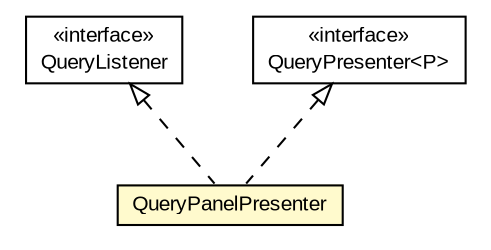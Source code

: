 #!/usr/local/bin/dot
#
# Class diagram 
# Generated by UMLGraph version 5.3 (http://www.umlgraph.org/)
#

digraph G {
	edge [fontname="arial",fontsize=10,labelfontname="arial",labelfontsize=10];
	node [fontname="arial",fontsize=10,shape=plaintext];
	nodesep=0.25;
	ranksep=0.5;
	// context.arch.intelligibility.query.QueryListener
	c146919 [label=<<table title="context.arch.intelligibility.query.QueryListener" border="0" cellborder="1" cellspacing="0" cellpadding="2" port="p" href="../query/QueryListener.html">
		<tr><td><table border="0" cellspacing="0" cellpadding="1">
<tr><td align="center" balign="center"> &#171;interface&#187; </td></tr>
<tr><td align="center" balign="center"> QueryListener </td></tr>
		</table></td></tr>
		</table>>, fontname="arial", fontcolor="black", fontsize=10.0];
	// context.arch.intelligibility.presenters.QueryPresenter<P>
	c147201 [label=<<table title="context.arch.intelligibility.presenters.QueryPresenter" border="0" cellborder="1" cellspacing="0" cellpadding="2" port="p" href="./QueryPresenter.html">
		<tr><td><table border="0" cellspacing="0" cellpadding="1">
<tr><td align="center" balign="center"> &#171;interface&#187; </td></tr>
<tr><td align="center" balign="center"> QueryPresenter&lt;P&gt; </td></tr>
		</table></td></tr>
		</table>>, fontname="arial", fontcolor="black", fontsize=10.0];
	// context.arch.intelligibility.presenters.QueryPanelPresenter
	c147202 [label=<<table title="context.arch.intelligibility.presenters.QueryPanelPresenter" border="0" cellborder="1" cellspacing="0" cellpadding="2" port="p" bgcolor="lemonChiffon" href="./QueryPanelPresenter.html">
		<tr><td><table border="0" cellspacing="0" cellpadding="1">
<tr><td align="center" balign="center"> QueryPanelPresenter </td></tr>
		</table></td></tr>
		</table>>, fontname="arial", fontcolor="black", fontsize=10.0];
	//context.arch.intelligibility.presenters.QueryPanelPresenter implements context.arch.intelligibility.presenters.QueryPresenter<P>
	c147201:p -> c147202:p [dir=back,arrowtail=empty,style=dashed];
	//context.arch.intelligibility.presenters.QueryPanelPresenter implements context.arch.intelligibility.query.QueryListener
	c146919:p -> c147202:p [dir=back,arrowtail=empty,style=dashed];
}

